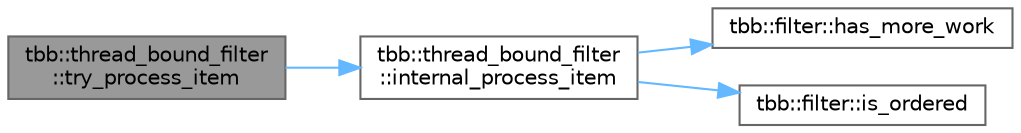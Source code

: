 digraph "tbb::thread_bound_filter::try_process_item"
{
 // LATEX_PDF_SIZE
  bgcolor="transparent";
  edge [fontname=Helvetica,fontsize=10,labelfontname=Helvetica,labelfontsize=10];
  node [fontname=Helvetica,fontsize=10,shape=box,height=0.2,width=0.4];
  rankdir="LR";
  Node1 [id="Node000001",label="tbb::thread_bound_filter\l::try_process_item",height=0.2,width=0.4,color="gray40", fillcolor="grey60", style="filled", fontcolor="black",tooltip="If a data item is available, invoke operator() on that item."];
  Node1 -> Node2 [id="edge4_Node000001_Node000002",color="steelblue1",style="solid",tooltip=" "];
  Node2 [id="Node000002",label="tbb::thread_bound_filter\l::internal_process_item",height=0.2,width=0.4,color="grey40", fillcolor="white", style="filled",URL="$classtbb_1_1thread__bound__filter.html#a8b085275335b9c2388c360982a17e817",tooltip="Internal routine for item processing"];
  Node2 -> Node3 [id="edge5_Node000002_Node000003",color="steelblue1",style="solid",tooltip=" "];
  Node3 [id="Node000003",label="tbb::filter::has_more_work",height=0.2,width=0.4,color="grey40", fillcolor="white", style="filled",URL="$classtbb_1_1filter.html#a56303bf4c54964d7f47e7d99610cf1ce",tooltip="has the filter not yet processed all the tokens it will ever see?"];
  Node2 -> Node4 [id="edge6_Node000002_Node000004",color="steelblue1",style="solid",tooltip=" "];
  Node4 [id="Node000004",label="tbb::filter::is_ordered",height=0.2,width=0.4,color="grey40", fillcolor="white", style="filled",URL="$classtbb_1_1filter.html#a3e4661cc1a54b72224fc6865ddb4c5bf",tooltip="True if filter must receive stream in order."];
}
